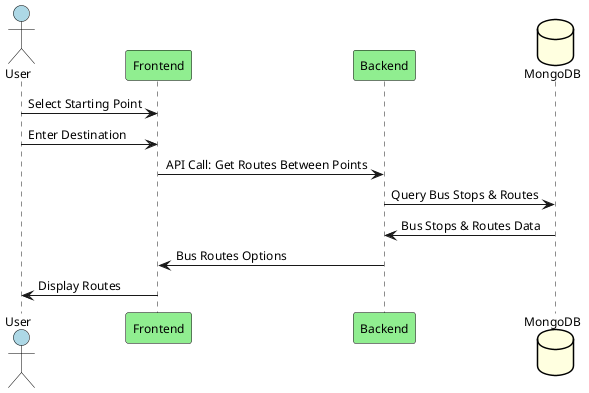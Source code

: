 @startuml NUSMap Sequence Diagram
!define FONT_SIZE 12

skinparam defaultFontSize FONT_SIZE
skinparam actor {
    BackgroundColor LightBlue
    BorderColor Black
}

skinparam participant {
    BackgroundColor LightGreen
    BorderColor Black
}

skinparam database {
    BackgroundColor LightYellow
    BorderColor Black
}

actor User as user
participant "Frontend" as FE
participant "Backend" as BE
database "MongoDB" as DB

user -> FE: Select Starting Point
user -> FE: Enter Destination
FE -> BE: API Call: Get Routes Between Points
BE -> DB: Query Bus Stops & Routes
DB -> BE: Bus Stops & Routes Data
BE -> FE: Bus Routes Options
FE -> user: Display Routes

@enduml
